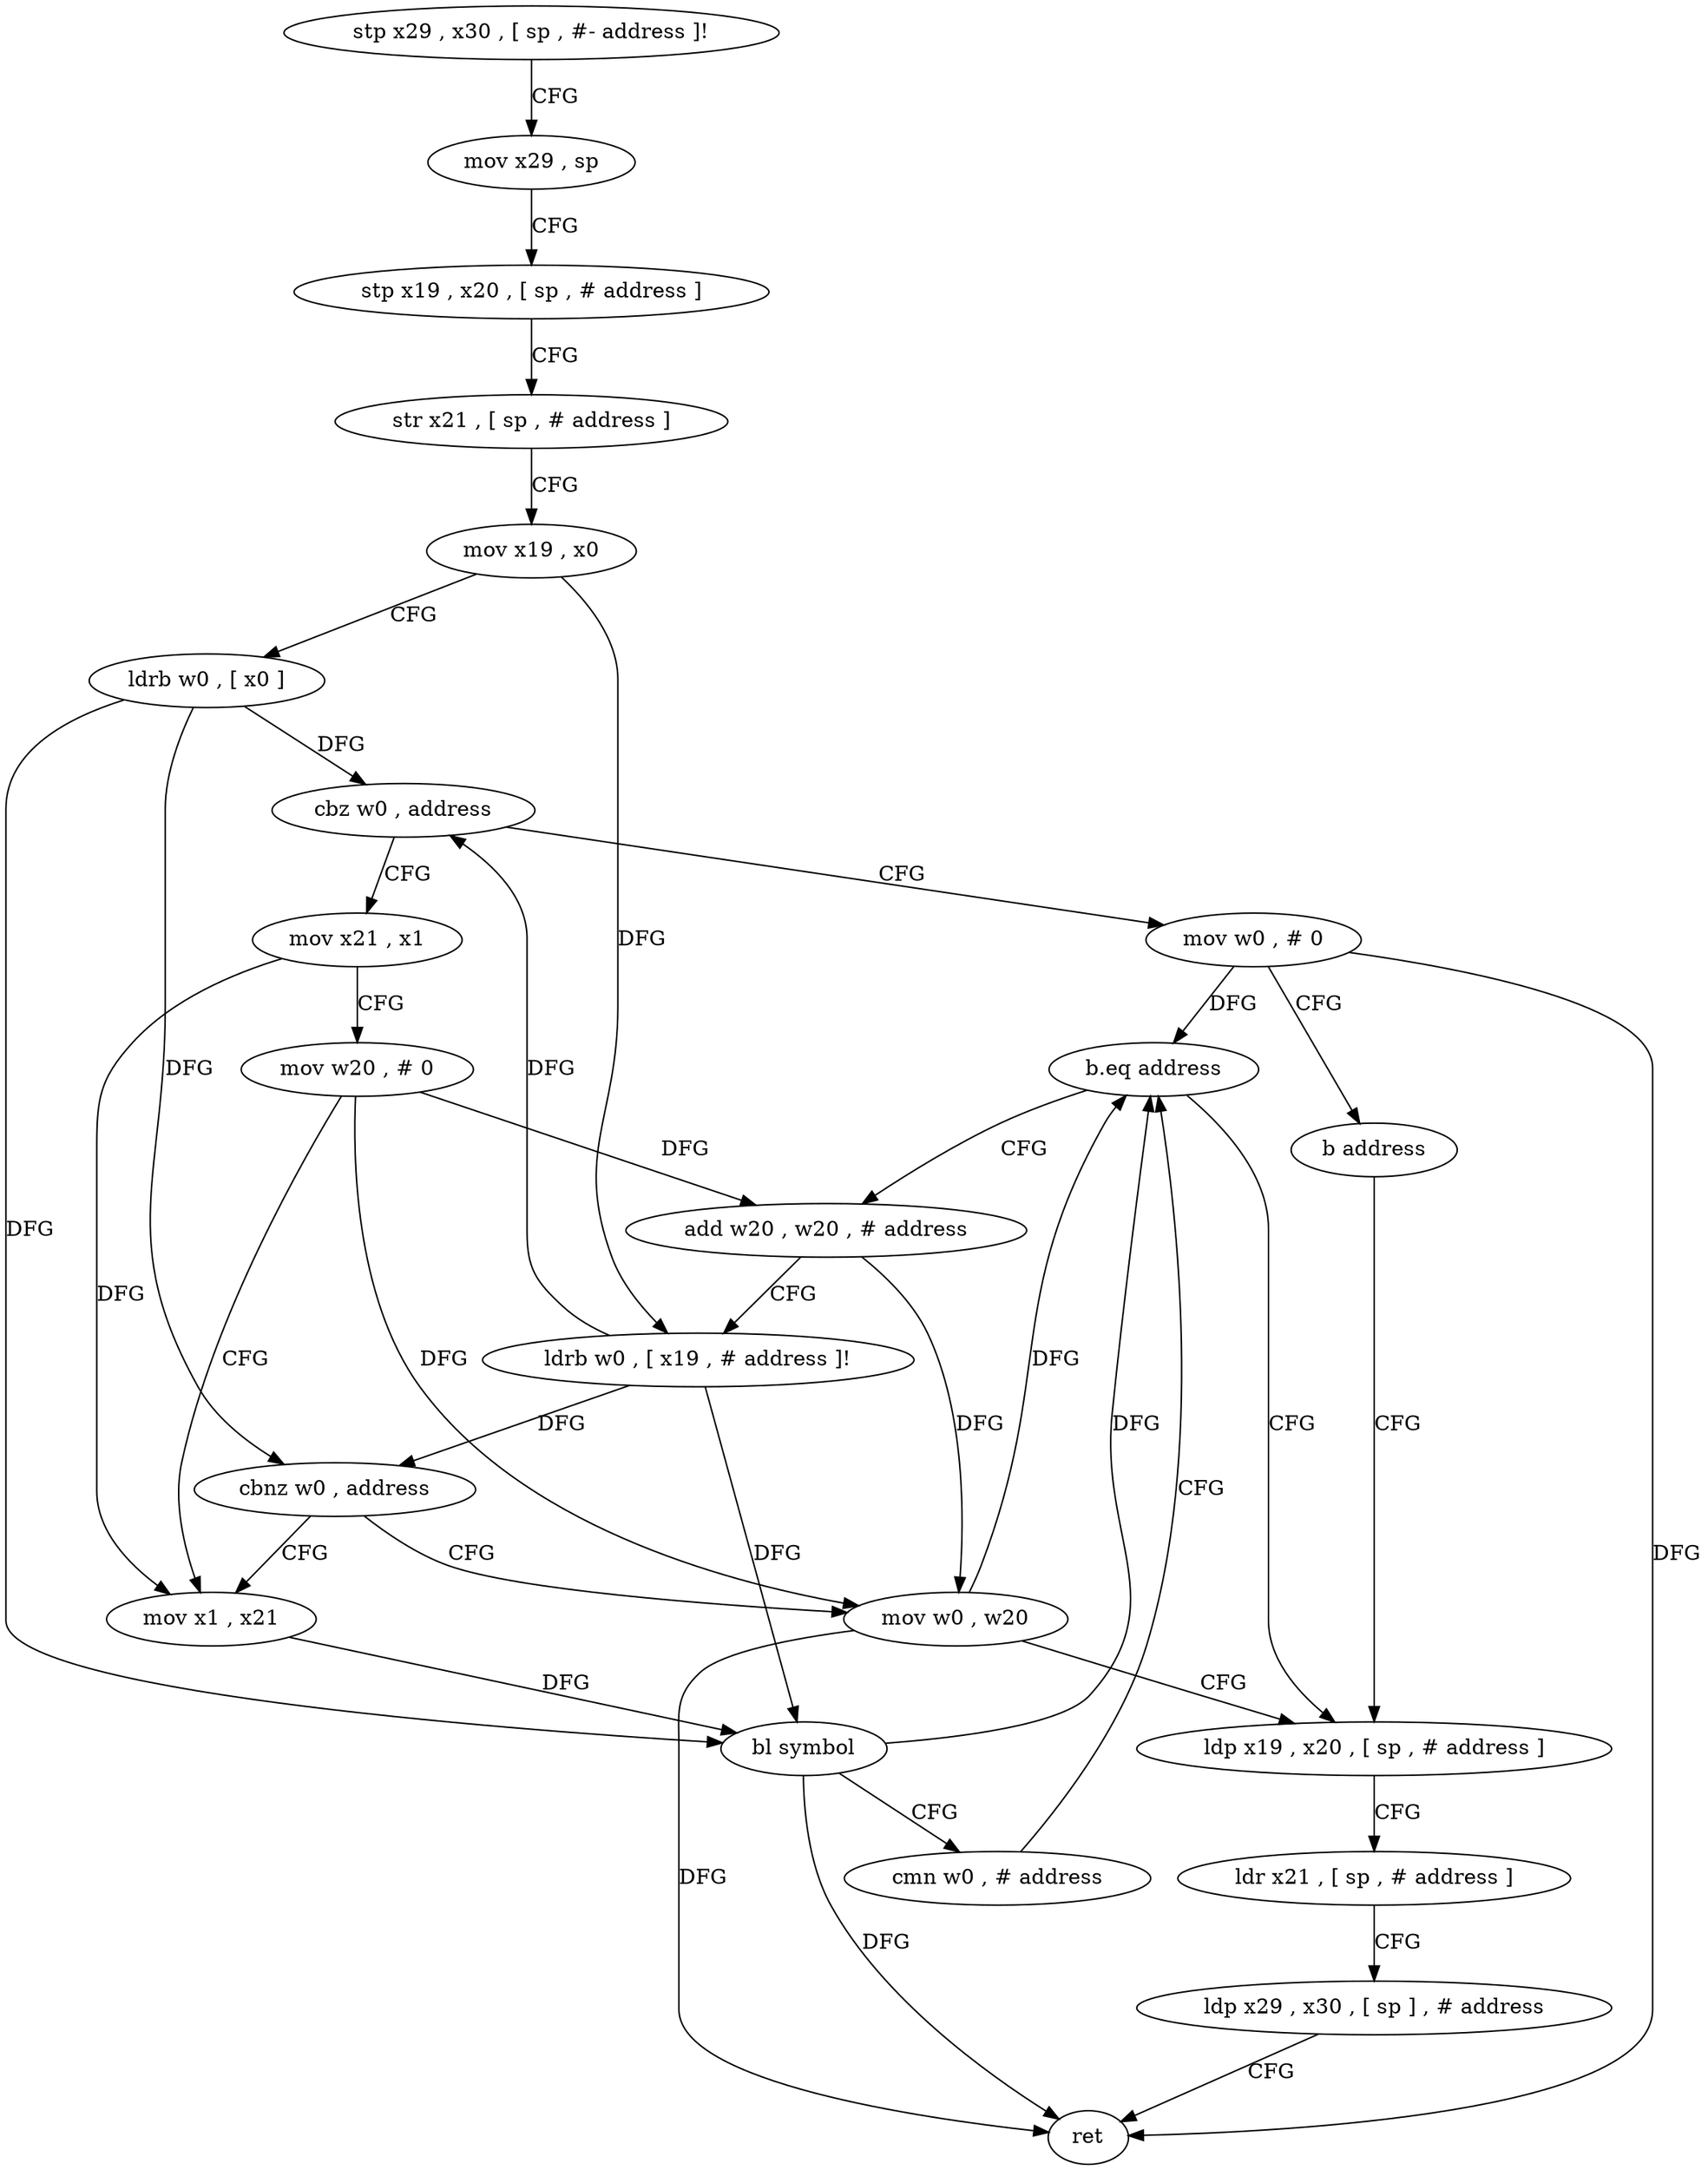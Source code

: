 digraph "func" {
"149300" [label = "stp x29 , x30 , [ sp , #- address ]!" ]
"149304" [label = "mov x29 , sp" ]
"149308" [label = "stp x19 , x20 , [ sp , # address ]" ]
"149312" [label = "str x21 , [ sp , # address ]" ]
"149316" [label = "mov x19 , x0" ]
"149320" [label = "ldrb w0 , [ x0 ]" ]
"149324" [label = "cbz w0 , address" ]
"149384" [label = "mov w0 , # 0" ]
"149328" [label = "mov x21 , x1" ]
"149388" [label = "b address" ]
"149368" [label = "ldp x19 , x20 , [ sp , # address ]" ]
"149332" [label = "mov w20 , # 0" ]
"149336" [label = "mov x1 , x21" ]
"149372" [label = "ldr x21 , [ sp , # address ]" ]
"149376" [label = "ldp x29 , x30 , [ sp ] , # address" ]
"149380" [label = "ret" ]
"149352" [label = "add w20 , w20 , # address" ]
"149356" [label = "ldrb w0 , [ x19 , # address ]!" ]
"149360" [label = "cbnz w0 , address" ]
"149364" [label = "mov w0 , w20" ]
"149340" [label = "bl symbol" ]
"149344" [label = "cmn w0 , # address" ]
"149348" [label = "b.eq address" ]
"149300" -> "149304" [ label = "CFG" ]
"149304" -> "149308" [ label = "CFG" ]
"149308" -> "149312" [ label = "CFG" ]
"149312" -> "149316" [ label = "CFG" ]
"149316" -> "149320" [ label = "CFG" ]
"149316" -> "149356" [ label = "DFG" ]
"149320" -> "149324" [ label = "DFG" ]
"149320" -> "149340" [ label = "DFG" ]
"149320" -> "149360" [ label = "DFG" ]
"149324" -> "149384" [ label = "CFG" ]
"149324" -> "149328" [ label = "CFG" ]
"149384" -> "149388" [ label = "CFG" ]
"149384" -> "149380" [ label = "DFG" ]
"149384" -> "149348" [ label = "DFG" ]
"149328" -> "149332" [ label = "CFG" ]
"149328" -> "149336" [ label = "DFG" ]
"149388" -> "149368" [ label = "CFG" ]
"149368" -> "149372" [ label = "CFG" ]
"149332" -> "149336" [ label = "CFG" ]
"149332" -> "149352" [ label = "DFG" ]
"149332" -> "149364" [ label = "DFG" ]
"149336" -> "149340" [ label = "DFG" ]
"149372" -> "149376" [ label = "CFG" ]
"149376" -> "149380" [ label = "CFG" ]
"149352" -> "149356" [ label = "CFG" ]
"149352" -> "149364" [ label = "DFG" ]
"149356" -> "149360" [ label = "DFG" ]
"149356" -> "149324" [ label = "DFG" ]
"149356" -> "149340" [ label = "DFG" ]
"149360" -> "149336" [ label = "CFG" ]
"149360" -> "149364" [ label = "CFG" ]
"149364" -> "149368" [ label = "CFG" ]
"149364" -> "149348" [ label = "DFG" ]
"149364" -> "149380" [ label = "DFG" ]
"149340" -> "149344" [ label = "CFG" ]
"149340" -> "149380" [ label = "DFG" ]
"149340" -> "149348" [ label = "DFG" ]
"149344" -> "149348" [ label = "CFG" ]
"149348" -> "149368" [ label = "CFG" ]
"149348" -> "149352" [ label = "CFG" ]
}
